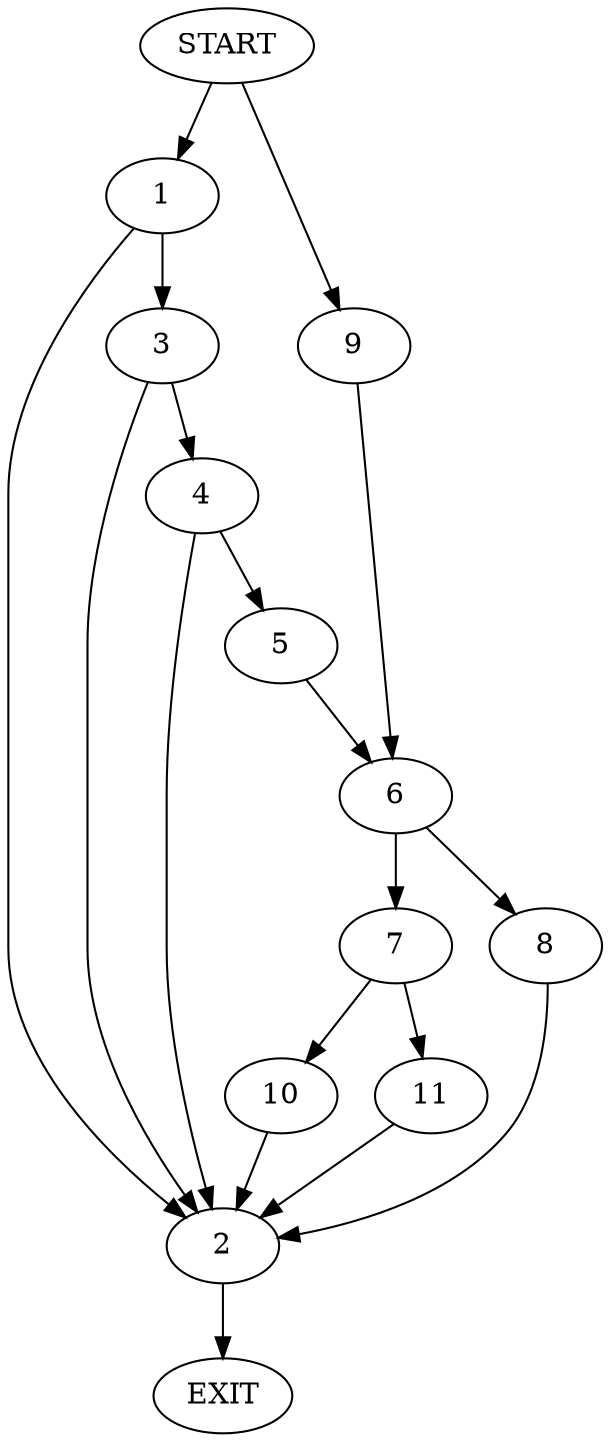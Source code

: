 digraph {
0 [label="START"]
12 [label="EXIT"]
0 -> 1
1 -> 2
1 -> 3
3 -> 4
3 -> 2
2 -> 12
4 -> 5
4 -> 2
5 -> 6
6 -> 7
6 -> 8
0 -> 9
9 -> 6
8 -> 2
7 -> 10
7 -> 11
11 -> 2
10 -> 2
}
